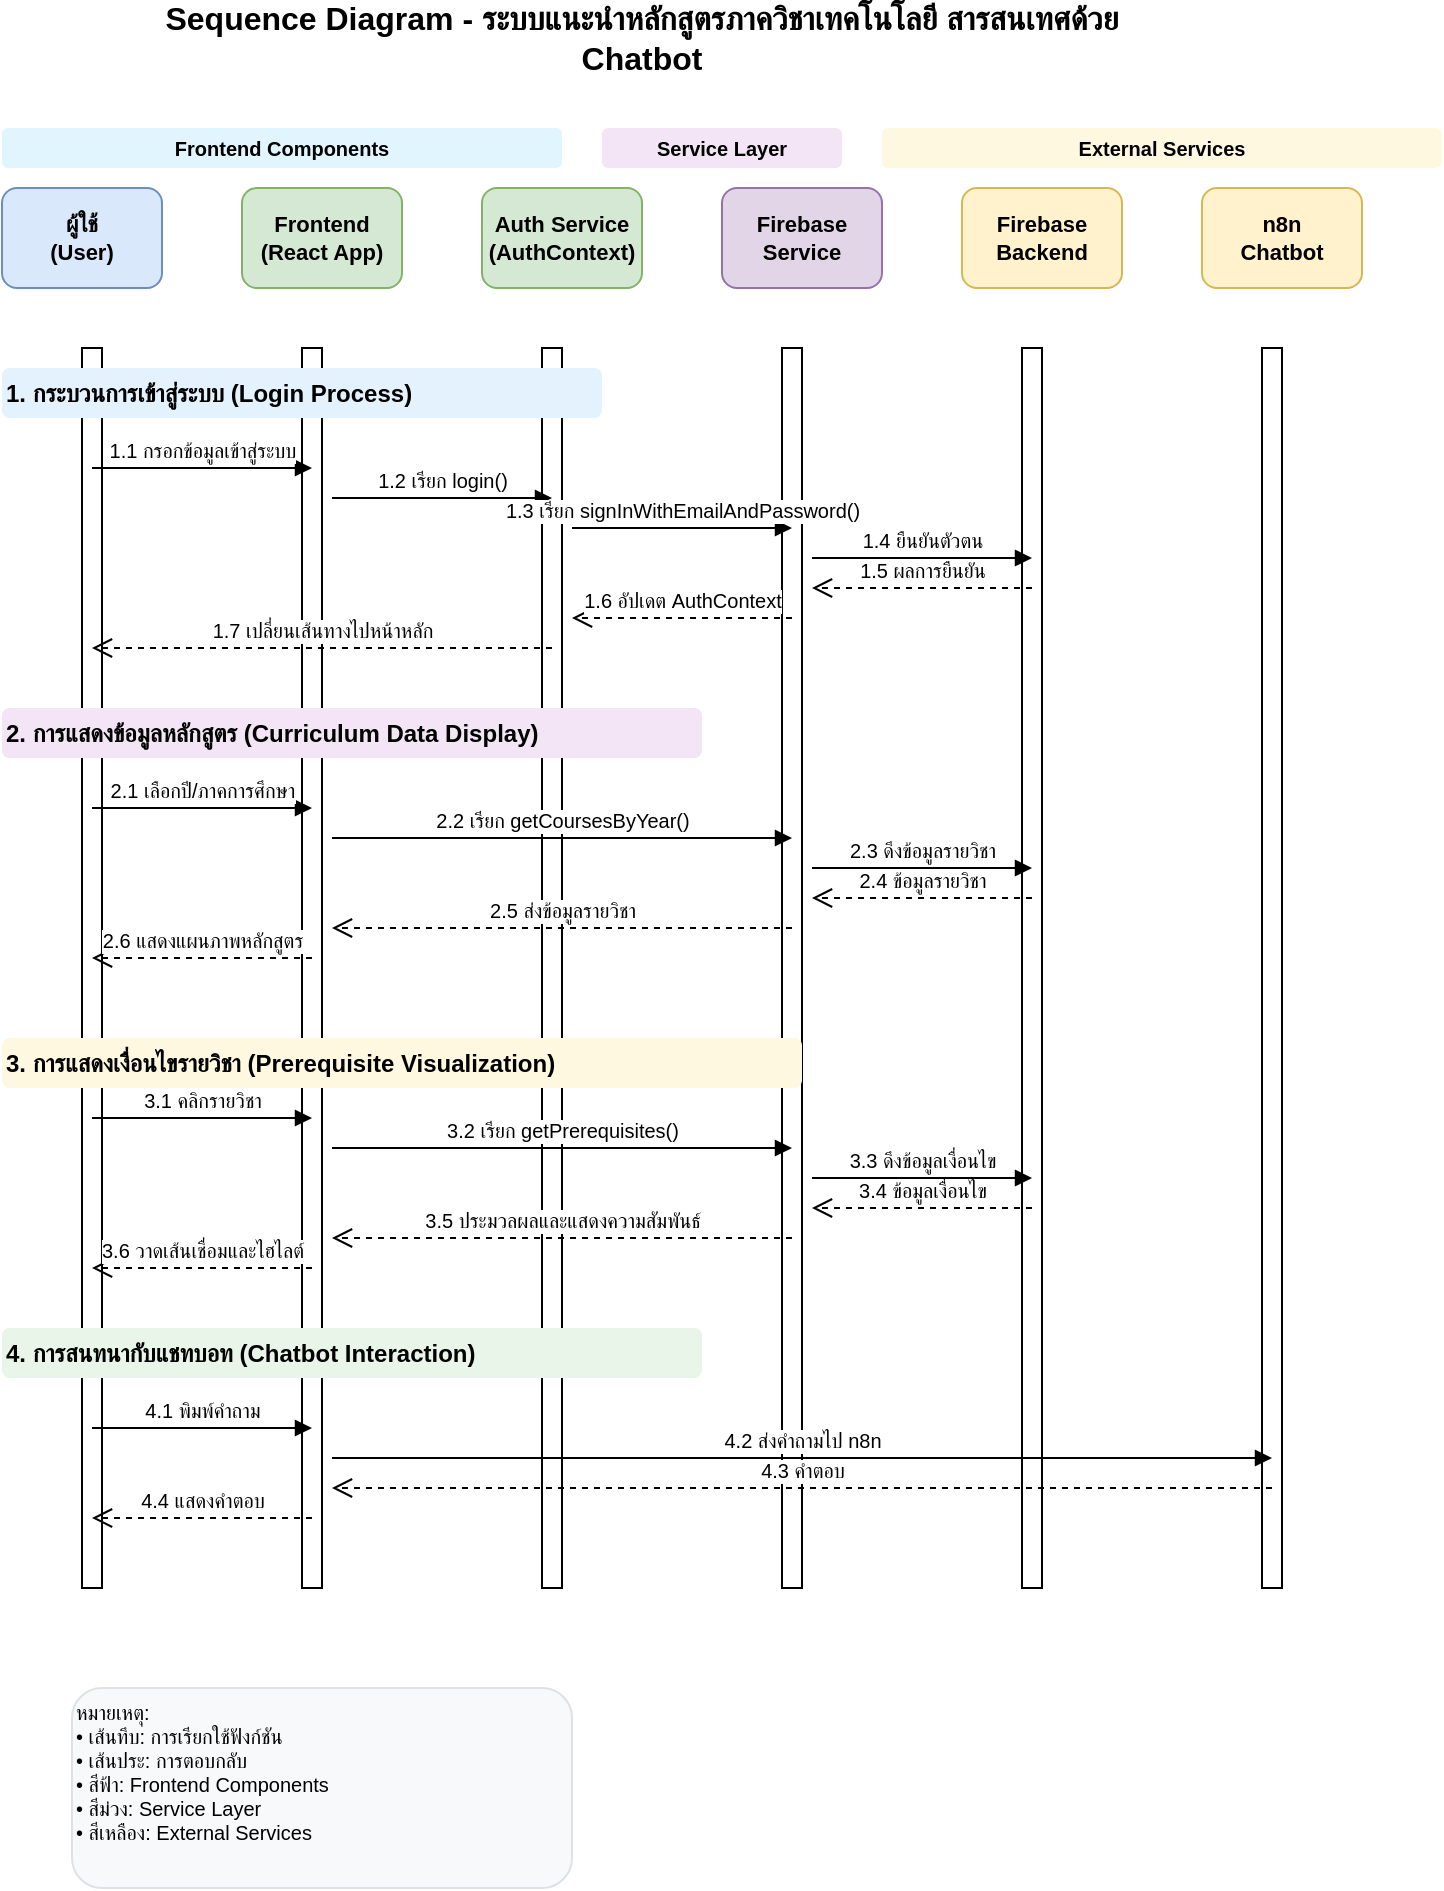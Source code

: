 <mxfile>
    <diagram name="Sequence Diagram" id="sequence-diagram">
        <mxGraphModel dx="1053" dy="403" grid="1" gridSize="10" guides="1" tooltips="1" connect="1" arrows="1" fold="1" page="1" pageScale="1" pageWidth="1400" pageHeight="1000" math="0" shadow="0">
            <root>
                <mxCell id="0"/>
                <mxCell id="1" parent="0"/>
                <mxCell id="title" value="Sequence Diagram -&amp;nbsp;&lt;span style=&quot;color: rgb(0, 0, 0);&quot;&gt;ระบบแนะนำหลักสูตรภาควิชาเทคโนโลยี สารสนเทศด้วย Chatbot&lt;/span&gt;" style="text;html=1;strokeColor=none;fillColor=none;align=center;verticalAlign=middle;whiteSpace=wrap;rounded=0;fontSize=16;fontStyle=1;" parent="1" vertex="1">
                    <mxGeometry x="150" y="10" width="500" height="30" as="geometry"/>
                </mxCell>
                <mxCell id="frontend-label" value="Frontend Components" style="text;html=1;strokeColor=none;fillColor=#e1f5fe;align=center;verticalAlign=middle;whiteSpace=wrap;rounded=1;fontSize=10;fontStyle=1;" parent="1" vertex="1">
                    <mxGeometry x="80" y="70" width="280" height="20" as="geometry"/>
                </mxCell>
                <mxCell id="service-label" value="Service Layer" style="text;html=1;strokeColor=none;fillColor=#f3e5f5;align=center;verticalAlign=middle;whiteSpace=wrap;rounded=1;fontSize=10;fontStyle=1;" parent="1" vertex="1">
                    <mxGeometry x="380" y="70" width="120" height="20" as="geometry"/>
                </mxCell>
                <mxCell id="external-label" value="External Services" style="text;html=1;strokeColor=none;fillColor=#fff8e1;align=center;verticalAlign=middle;whiteSpace=wrap;rounded=1;fontSize=10;fontStyle=1;" parent="1" vertex="1">
                    <mxGeometry x="520" y="70" width="280" height="20" as="geometry"/>
                </mxCell>
                <mxCell id="user" value="ผู้ใช้&#xa;(User)" style="rounded=1;whiteSpace=wrap;html=1;fillColor=#dae8fc;strokeColor=#6c8ebf;fontSize=11;fontStyle=1;" parent="1" vertex="1">
                    <mxGeometry x="80" y="100" width="80" height="50" as="geometry"/>
                </mxCell>
                <mxCell id="frontend" value="Frontend&#xa;(React App)" style="rounded=1;whiteSpace=wrap;html=1;fillColor=#d5e8d4;strokeColor=#82b366;fontSize=11;fontStyle=1;" parent="1" vertex="1">
                    <mxGeometry x="200" y="100" width="80" height="50" as="geometry"/>
                </mxCell>
                <mxCell id="auth-service" value="Auth Service&#xa;(AuthContext)" style="rounded=1;whiteSpace=wrap;html=1;fillColor=#d5e8d4;strokeColor=#82b366;fontSize=11;fontStyle=1;" parent="1" vertex="1">
                    <mxGeometry x="320" y="100" width="80" height="50" as="geometry"/>
                </mxCell>
                <mxCell id="firebase-service" value="Firebase&#xa;Service" style="rounded=1;whiteSpace=wrap;html=1;fillColor=#e1d5e7;strokeColor=#9673a6;fontSize=11;fontStyle=1;" parent="1" vertex="1">
                    <mxGeometry x="440" y="100" width="80" height="50" as="geometry"/>
                </mxCell>
                <mxCell id="firebase-backend" value="Firebase&#xa;Backend" style="rounded=1;whiteSpace=wrap;html=1;fillColor=#fff2cc;strokeColor=#d6b656;fontSize=11;fontStyle=1;" parent="1" vertex="1">
                    <mxGeometry x="560" y="100" width="80" height="50" as="geometry"/>
                </mxCell>
                <mxCell id="n8n-service" value="n8n&#xa;Chatbot" style="rounded=1;whiteSpace=wrap;html=1;fillColor=#fff2cc;strokeColor=#d6b656;fontSize=11;fontStyle=1;" parent="1" vertex="1">
                    <mxGeometry x="680" y="100" width="80" height="50" as="geometry"/>
                </mxCell>
                <mxCell id="user-lifeline" value="" style="html=1;points=[];perimeter=orthogonalPerimeter;outlineConnect=0;targetShapes=umlLifeline;portConstraint=eastwest;newEdgeStyle={&quot;edgeStyle&quot;:&quot;elbowEdgeStyle&quot;,&quot;elbow&quot;:&quot;vertical&quot;,&quot;curved&quot;:0,&quot;rounded&quot;:0};" parent="1" vertex="1">
                    <mxGeometry x="120" y="180" width="10" height="620" as="geometry"/>
                </mxCell>
                <mxCell id="frontend-lifeline" value="" style="html=1;points=[];perimeter=orthogonalPerimeter;outlineConnect=0;targetShapes=umlLifeline;portConstraint=eastwest;newEdgeStyle={&quot;edgeStyle&quot;:&quot;elbowEdgeStyle&quot;,&quot;elbow&quot;:&quot;vertical&quot;,&quot;curved&quot;:0,&quot;rounded&quot;:0};" parent="1" vertex="1">
                    <mxGeometry x="230" y="180" width="10" height="620" as="geometry"/>
                </mxCell>
                <mxCell id="auth-lifeline" value="" style="html=1;points=[];perimeter=orthogonalPerimeter;outlineConnect=0;targetShapes=umlLifeline;portConstraint=eastwest;newEdgeStyle={&quot;edgeStyle&quot;:&quot;elbowEdgeStyle&quot;,&quot;elbow&quot;:&quot;vertical&quot;,&quot;curved&quot;:0,&quot;rounded&quot;:0};" parent="1" vertex="1">
                    <mxGeometry x="350" y="180" width="10" height="620" as="geometry"/>
                </mxCell>
                <mxCell id="firebase-service-lifeline" value="" style="html=1;points=[];perimeter=orthogonalPerimeter;outlineConnect=0;targetShapes=umlLifeline;portConstraint=eastwest;newEdgeStyle={&quot;edgeStyle&quot;:&quot;elbowEdgeStyle&quot;,&quot;elbow&quot;:&quot;vertical&quot;,&quot;curved&quot;:0,&quot;rounded&quot;:0};" parent="1" vertex="1">
                    <mxGeometry x="470" y="180" width="10" height="620" as="geometry"/>
                </mxCell>
                <mxCell id="firebase-backend-lifeline" value="" style="html=1;points=[];perimeter=orthogonalPerimeter;outlineConnect=0;targetShapes=umlLifeline;portConstraint=eastwest;newEdgeStyle={&quot;edgeStyle&quot;:&quot;elbowEdgeStyle&quot;,&quot;elbow&quot;:&quot;vertical&quot;,&quot;curved&quot;:0,&quot;rounded&quot;:0};" parent="1" vertex="1">
                    <mxGeometry x="590" y="180" width="10" height="620" as="geometry"/>
                </mxCell>
                <mxCell id="n8n-lifeline" value="" style="html=1;points=[];perimeter=orthogonalPerimeter;outlineConnect=0;targetShapes=umlLifeline;portConstraint=eastwest;newEdgeStyle={&quot;edgeStyle&quot;:&quot;elbowEdgeStyle&quot;,&quot;elbow&quot;:&quot;vertical&quot;,&quot;curved&quot;:0,&quot;rounded&quot;:0};" parent="1" vertex="1">
                    <mxGeometry x="710" y="180" width="10" height="620" as="geometry"/>
                </mxCell>
                <mxCell id="section1-title" value="1. กระบวนการเข้าสู่ระบบ (Login Process)" style="text;html=1;strokeColor=none;fillColor=#e3f2fd;align=left;verticalAlign=middle;whiteSpace=wrap;rounded=1;fontSize=12;fontStyle=1;" parent="1" vertex="1">
                    <mxGeometry x="80" y="190" width="300" height="25" as="geometry"/>
                </mxCell>
                <mxCell id="msg1" value="1.1 กรอกข้อมูลเข้าสู่ระบบ" style="html=1;verticalAlign=bottom;endArrow=block;edgeStyle=elbowEdgeStyle;elbow=vertical;curved=0;rounded=0;fontSize=10;" parent="1" edge="1">
                    <mxGeometry relative="1" as="geometry">
                        <mxPoint x="125" y="240" as="sourcePoint"/>
                        <mxPoint x="235" y="240" as="targetPoint"/>
                    </mxGeometry>
                </mxCell>
                <mxCell id="msg2" value="1.2 เรียก login()" style="html=1;verticalAlign=bottom;endArrow=block;edgeStyle=elbowEdgeStyle;elbow=vertical;curved=0;rounded=0;fontSize=10;" parent="1" edge="1">
                    <mxGeometry relative="1" as="geometry">
                        <mxPoint x="245" y="255" as="sourcePoint"/>
                        <mxPoint x="355" y="255" as="targetPoint"/>
                    </mxGeometry>
                </mxCell>
                <mxCell id="msg3" value="1.3 เรียก signInWithEmailAndPassword()" style="html=1;verticalAlign=bottom;endArrow=block;edgeStyle=elbowEdgeStyle;elbow=vertical;curved=0;rounded=0;fontSize=10;" parent="1" edge="1">
                    <mxGeometry relative="1" as="geometry">
                        <mxPoint x="365" y="270" as="sourcePoint"/>
                        <mxPoint x="475" y="270" as="targetPoint"/>
                    </mxGeometry>
                </mxCell>
                <mxCell id="msg4" value="1.4 ยืนยันตัวตน" style="html=1;verticalAlign=bottom;endArrow=block;edgeStyle=elbowEdgeStyle;elbow=vertical;curved=0;rounded=0;fontSize=10;" parent="1" edge="1">
                    <mxGeometry relative="1" as="geometry">
                        <mxPoint x="485" y="285" as="sourcePoint"/>
                        <mxPoint x="595" y="285" as="targetPoint"/>
                    </mxGeometry>
                </mxCell>
                <mxCell id="msg5" value="1.5 ผลการยืนยัน" style="html=1;verticalAlign=bottom;endArrow=open;dashed=1;endSize=8;edgeStyle=elbowEdgeStyle;elbow=vertical;curved=0;rounded=0;fontSize=10;" parent="1" edge="1">
                    <mxGeometry relative="1" as="geometry">
                        <mxPoint x="595" y="300" as="sourcePoint"/>
                        <mxPoint x="485" y="300" as="targetPoint"/>
                    </mxGeometry>
                </mxCell>
                <mxCell id="msg6" value="1.6 อัปเดต AuthContext" style="html=1;verticalAlign=bottom;endArrow=open;dashed=1;endSize=8;edgeStyle=elbowEdgeStyle;elbow=vertical;curved=0;rounded=0;fontSize=10;" parent="1" edge="1">
                    <mxGeometry relative="1" as="geometry">
                        <mxPoint x="475" y="315" as="sourcePoint"/>
                        <mxPoint x="365" y="315" as="targetPoint"/>
                    </mxGeometry>
                </mxCell>
                <mxCell id="msg7" value="1.7 เปลี่ยนเส้นทางไปหน้าหลัก" style="html=1;verticalAlign=bottom;endArrow=open;dashed=1;endSize=8;edgeStyle=elbowEdgeStyle;elbow=vertical;curved=0;rounded=0;fontSize=10;" parent="1" edge="1">
                    <mxGeometry relative="1" as="geometry">
                        <mxPoint x="355" y="330" as="sourcePoint"/>
                        <mxPoint x="125" y="330" as="targetPoint"/>
                    </mxGeometry>
                </mxCell>
                <mxCell id="section2-title" value="2. การแสดงข้อมูลหลักสูตร (Curriculum Data Display)" style="text;html=1;strokeColor=none;fillColor=#f3e5f5;align=left;verticalAlign=middle;whiteSpace=wrap;rounded=1;fontSize=12;fontStyle=1;" parent="1" vertex="1">
                    <mxGeometry x="80" y="360" width="350" height="25" as="geometry"/>
                </mxCell>
                <mxCell id="msg8" value="2.1 เลือกปี/ภาคการศึกษา" style="html=1;verticalAlign=bottom;endArrow=block;edgeStyle=elbowEdgeStyle;elbow=vertical;curved=0;rounded=0;fontSize=10;" parent="1" edge="1">
                    <mxGeometry relative="1" as="geometry">
                        <mxPoint x="125" y="410" as="sourcePoint"/>
                        <mxPoint x="235" y="410" as="targetPoint"/>
                    </mxGeometry>
                </mxCell>
                <mxCell id="msg9" value="2.2 เรียก getCoursesByYear()" style="html=1;verticalAlign=bottom;endArrow=block;edgeStyle=elbowEdgeStyle;elbow=vertical;curved=0;rounded=0;fontSize=10;" parent="1" edge="1">
                    <mxGeometry relative="1" as="geometry">
                        <mxPoint x="245" y="425" as="sourcePoint"/>
                        <mxPoint x="475" y="425" as="targetPoint"/>
                    </mxGeometry>
                </mxCell>
                <mxCell id="msg10" value="2.3 ดึงข้อมูลรายวิชา" style="html=1;verticalAlign=bottom;endArrow=block;edgeStyle=elbowEdgeStyle;elbow=vertical;curved=0;rounded=0;fontSize=10;" parent="1" edge="1">
                    <mxGeometry relative="1" as="geometry">
                        <mxPoint x="485" y="440" as="sourcePoint"/>
                        <mxPoint x="595" y="440" as="targetPoint"/>
                    </mxGeometry>
                </mxCell>
                <mxCell id="msg11" value="2.4 ข้อมูลรายวิชา" style="html=1;verticalAlign=bottom;endArrow=open;dashed=1;endSize=8;edgeStyle=elbowEdgeStyle;elbow=vertical;curved=0;rounded=0;fontSize=10;" parent="1" edge="1">
                    <mxGeometry relative="1" as="geometry">
                        <mxPoint x="595" y="455" as="sourcePoint"/>
                        <mxPoint x="485" y="455" as="targetPoint"/>
                    </mxGeometry>
                </mxCell>
                <mxCell id="msg12" value="2.5 ส่งข้อมูลรายวิชา" style="html=1;verticalAlign=bottom;endArrow=open;dashed=1;endSize=8;edgeStyle=elbowEdgeStyle;elbow=vertical;curved=0;rounded=0;fontSize=10;" parent="1" edge="1">
                    <mxGeometry relative="1" as="geometry">
                        <mxPoint x="475" y="470" as="sourcePoint"/>
                        <mxPoint x="245" y="470" as="targetPoint"/>
                    </mxGeometry>
                </mxCell>
                <mxCell id="msg13" value="2.6 แสดงแผนภาพหลักสูตร" style="html=1;verticalAlign=bottom;endArrow=open;dashed=1;endSize=8;edgeStyle=elbowEdgeStyle;elbow=vertical;curved=0;rounded=0;fontSize=10;" parent="1" edge="1">
                    <mxGeometry relative="1" as="geometry">
                        <mxPoint x="235" y="485" as="sourcePoint"/>
                        <mxPoint x="125" y="485" as="targetPoint"/>
                    </mxGeometry>
                </mxCell>
                <mxCell id="section3-title" value="3. การแสดงเงื่อนไขรายวิชา (Prerequisite Visualization)" style="text;html=1;strokeColor=none;fillColor=#fff8e1;align=left;verticalAlign=middle;whiteSpace=wrap;rounded=1;fontSize=12;fontStyle=1;" parent="1" vertex="1">
                    <mxGeometry x="80" y="525" width="400" height="25" as="geometry"/>
                </mxCell>
                <mxCell id="msg14" value="3.1 คลิกรายวิชา" style="html=1;verticalAlign=bottom;endArrow=block;edgeStyle=elbowEdgeStyle;elbow=vertical;curved=0;rounded=0;fontSize=10;" parent="1" edge="1">
                    <mxGeometry relative="1" as="geometry">
                        <mxPoint x="125" y="565" as="sourcePoint"/>
                        <mxPoint x="235" y="565" as="targetPoint"/>
                    </mxGeometry>
                </mxCell>
                <mxCell id="msg15" value="3.2 เรียก getPrerequisites()" style="html=1;verticalAlign=bottom;endArrow=block;edgeStyle=elbowEdgeStyle;elbow=vertical;curved=0;rounded=0;fontSize=10;" parent="1" edge="1">
                    <mxGeometry relative="1" as="geometry">
                        <mxPoint x="245" y="580" as="sourcePoint"/>
                        <mxPoint x="475" y="580" as="targetPoint"/>
                    </mxGeometry>
                </mxCell>
                <mxCell id="msg16" value="3.3 ดึงข้อมูลเงื่อนไข" style="html=1;verticalAlign=bottom;endArrow=block;edgeStyle=elbowEdgeStyle;elbow=vertical;curved=0;rounded=0;fontSize=10;" parent="1" edge="1">
                    <mxGeometry relative="1" as="geometry">
                        <mxPoint x="485" y="595" as="sourcePoint"/>
                        <mxPoint x="595" y="595" as="targetPoint"/>
                    </mxGeometry>
                </mxCell>
                <mxCell id="msg17" value="3.4 ข้อมูลเงื่อนไข" style="html=1;verticalAlign=bottom;endArrow=open;dashed=1;endSize=8;edgeStyle=elbowEdgeStyle;elbow=vertical;curved=0;rounded=0;fontSize=10;" parent="1" edge="1">
                    <mxGeometry relative="1" as="geometry">
                        <mxPoint x="595" y="610" as="sourcePoint"/>
                        <mxPoint x="485" y="610" as="targetPoint"/>
                    </mxGeometry>
                </mxCell>
                <mxCell id="msg18" value="3.5 ประมวลผลและแสดงความสัมพันธ์" style="html=1;verticalAlign=bottom;endArrow=open;dashed=1;endSize=8;edgeStyle=elbowEdgeStyle;elbow=vertical;curved=0;rounded=0;fontSize=10;" parent="1" edge="1">
                    <mxGeometry relative="1" as="geometry">
                        <mxPoint x="475" y="625" as="sourcePoint"/>
                        <mxPoint x="245" y="625" as="targetPoint"/>
                    </mxGeometry>
                </mxCell>
                <mxCell id="msg19" value="3.6 วาดเส้นเชื่อมและไฮไลต์" style="html=1;verticalAlign=bottom;endArrow=open;dashed=1;endSize=8;edgeStyle=elbowEdgeStyle;elbow=vertical;curved=0;rounded=0;fontSize=10;" parent="1" edge="1">
                    <mxGeometry relative="1" as="geometry">
                        <mxPoint x="235" y="640" as="sourcePoint"/>
                        <mxPoint x="125" y="640" as="targetPoint"/>
                    </mxGeometry>
                </mxCell>
                <mxCell id="section4-title" value="4. การสนทนากับแชทบอท (Chatbot Interaction)" style="text;html=1;strokeColor=none;fillColor=#e8f5e8;align=left;verticalAlign=middle;whiteSpace=wrap;rounded=1;fontSize=12;fontStyle=1;" parent="1" vertex="1">
                    <mxGeometry x="80" y="670" width="350" height="25" as="geometry"/>
                </mxCell>
                <mxCell id="msg20" value="4.1 พิมพ์คำถาม" style="html=1;verticalAlign=bottom;endArrow=block;edgeStyle=elbowEdgeStyle;elbow=vertical;curved=0;rounded=0;fontSize=10;" parent="1" edge="1">
                    <mxGeometry relative="1" as="geometry">
                        <mxPoint x="125" y="720" as="sourcePoint"/>
                        <mxPoint x="235" y="720" as="targetPoint"/>
                    </mxGeometry>
                </mxCell>
                <mxCell id="msg21" value="4.2 ส่งคำถามไป n8n" style="html=1;verticalAlign=bottom;endArrow=block;edgeStyle=elbowEdgeStyle;elbow=vertical;curved=0;rounded=0;fontSize=10;" parent="1" edge="1">
                    <mxGeometry relative="1" as="geometry">
                        <mxPoint x="245" y="735" as="sourcePoint"/>
                        <mxPoint x="715" y="735" as="targetPoint"/>
                    </mxGeometry>
                </mxCell>
                <mxCell id="msg22" value="4.3 คำตอบ" style="html=1;verticalAlign=bottom;endArrow=open;dashed=1;endSize=8;edgeStyle=elbowEdgeStyle;elbow=vertical;curved=0;rounded=0;fontSize=10;" parent="1" edge="1">
                    <mxGeometry relative="1" as="geometry">
                        <mxPoint x="715" y="750" as="sourcePoint"/>
                        <mxPoint x="245" y="750" as="targetPoint"/>
                    </mxGeometry>
                </mxCell>
                <mxCell id="msg23" value="4.4 แสดงคำตอบ" style="html=1;verticalAlign=bottom;endArrow=open;dashed=1;endSize=8;edgeStyle=elbowEdgeStyle;elbow=vertical;curved=0;rounded=0;fontSize=10;" parent="1" edge="1">
                    <mxGeometry relative="1" as="geometry">
                        <mxPoint x="235" y="765" as="sourcePoint"/>
                        <mxPoint x="125" y="765" as="targetPoint"/>
                    </mxGeometry>
                </mxCell>
                <mxCell id="note1" value="หมายเหตุ:&#xa;• เส้นทึบ: การเรียกใช้ฟังก์ชัน&#xa;• เส้นประ: การตอบกลับ&#xa;• สีฟ้า: Frontend Components&#xa;• สีม่วง: Service Layer&#xa;• สีเหลือง: External Services" style="rounded=1;whiteSpace=wrap;html=1;fillColor=#f8f9fa;strokeColor=#dee2e6;fontSize=10;align=left;verticalAlign=top;" parent="1" vertex="1">
                    <mxGeometry x="115" y="850" width="250" height="100" as="geometry"/>
                </mxCell>
            </root>
        </mxGraphModel>
    </diagram>
</mxfile>